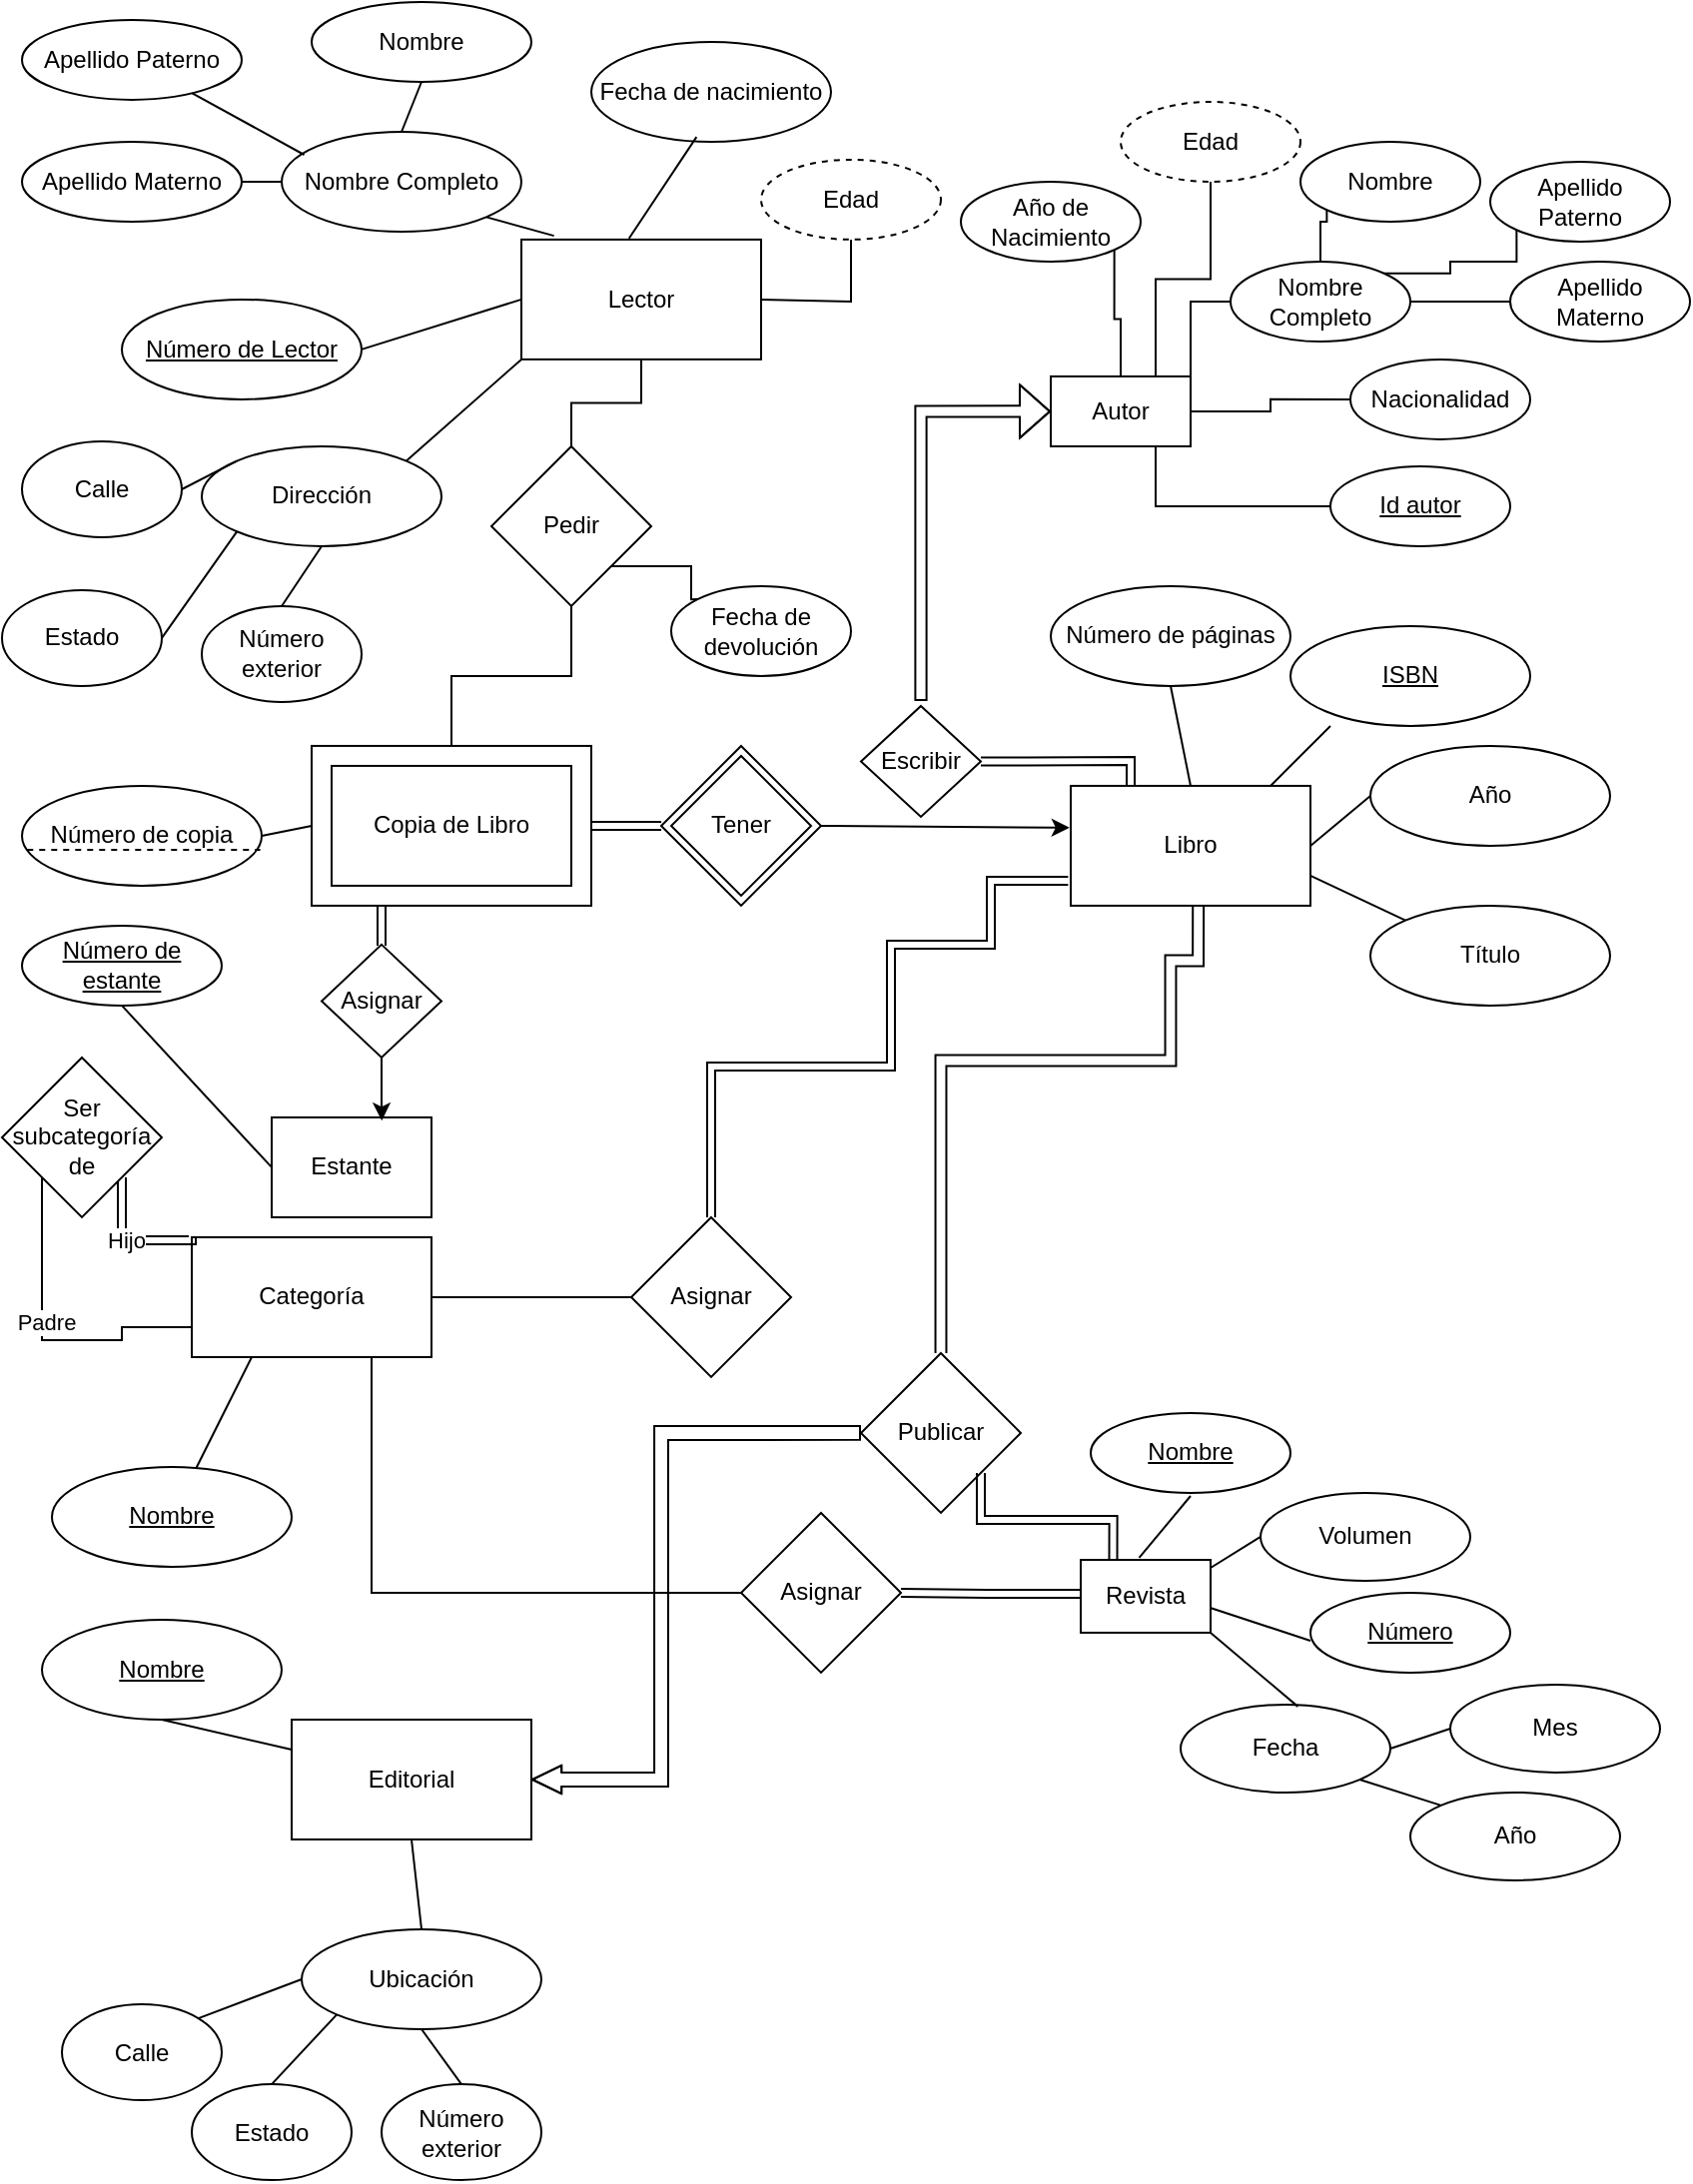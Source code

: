 <mxfile version="24.7.10">
  <diagram name="Page-1" id="eqq6CvEaXlRUar0ok19Y">
    <mxGraphModel grid="1" page="1" gridSize="10" guides="1" tooltips="1" connect="1" arrows="1" fold="1" pageScale="1" pageWidth="850" pageHeight="1100" background="none" math="0" shadow="0">
      <root>
        <mxCell id="0" />
        <mxCell id="1" parent="0" />
        <mxCell id="QWLUl-Ayc574_Iat3-mf-1" value="" style="rounded=0;whiteSpace=wrap;html=1;" vertex="1" parent="1">
          <mxGeometry x="155" y="372.47" width="140" height="80" as="geometry" />
        </mxCell>
        <mxCell id="UNGKWyFu4V4kKL_8pKXb-1" value="Copia de Libro" style="rounded=0;whiteSpace=wrap;html=1;" vertex="1" parent="1">
          <mxGeometry x="165" y="382.47" width="120" height="60" as="geometry" />
        </mxCell>
        <mxCell id="UNGKWyFu4V4kKL_8pKXb-2" value="Número de copia" style="ellipse;whiteSpace=wrap;html=1;" vertex="1" parent="1">
          <mxGeometry x="10" y="392.47" width="120" height="50" as="geometry" />
        </mxCell>
        <mxCell id="UNGKWyFu4V4kKL_8pKXb-4" value="Libro" style="rounded=0;whiteSpace=wrap;html=1;" vertex="1" parent="1">
          <mxGeometry x="535" y="392.47" width="120" height="60" as="geometry" />
        </mxCell>
        <mxCell id="UNGKWyFu4V4kKL_8pKXb-5" value="&lt;u&gt;ISBN&lt;/u&gt;" style="ellipse;whiteSpace=wrap;html=1;" vertex="1" parent="1">
          <mxGeometry x="645" y="312.47" width="120" height="50" as="geometry" />
        </mxCell>
        <mxCell id="UNGKWyFu4V4kKL_8pKXb-6" value="Año" style="ellipse;whiteSpace=wrap;html=1;" vertex="1" parent="1">
          <mxGeometry x="685" y="372.47" width="120" height="50" as="geometry" />
        </mxCell>
        <mxCell id="UNGKWyFu4V4kKL_8pKXb-7" value="Título" style="ellipse;whiteSpace=wrap;html=1;" vertex="1" parent="1">
          <mxGeometry x="685" y="452.47" width="120" height="50" as="geometry" />
        </mxCell>
        <mxCell id="QWLUl-Ayc574_Iat3-mf-25" style="edgeStyle=orthogonalEdgeStyle;rounded=0;orthogonalLoop=1;jettySize=auto;html=1;entryX=0;entryY=1;entryDx=0;entryDy=0;endArrow=none;endFill=0;" edge="1" parent="1" source="UNGKWyFu4V4kKL_8pKXb-8" target="QWLUl-Ayc574_Iat3-mf-17">
          <mxGeometry relative="1" as="geometry" />
        </mxCell>
        <mxCell id="QWLUl-Ayc574_Iat3-mf-26" style="edgeStyle=orthogonalEdgeStyle;rounded=0;orthogonalLoop=1;jettySize=auto;html=1;exitX=1;exitY=0;exitDx=0;exitDy=0;entryX=0;entryY=1;entryDx=0;entryDy=0;endArrow=none;endFill=0;" edge="1" parent="1" source="UNGKWyFu4V4kKL_8pKXb-8" target="QWLUl-Ayc574_Iat3-mf-18">
          <mxGeometry relative="1" as="geometry">
            <Array as="points">
              <mxPoint x="725" y="136" />
              <mxPoint x="725" y="130" />
              <mxPoint x="758" y="130" />
            </Array>
          </mxGeometry>
        </mxCell>
        <mxCell id="QWLUl-Ayc574_Iat3-mf-27" style="edgeStyle=orthogonalEdgeStyle;rounded=0;orthogonalLoop=1;jettySize=auto;html=1;entryX=0;entryY=0.5;entryDx=0;entryDy=0;endArrow=none;endFill=0;" edge="1" parent="1" source="UNGKWyFu4V4kKL_8pKXb-8" target="QWLUl-Ayc574_Iat3-mf-19">
          <mxGeometry relative="1" as="geometry" />
        </mxCell>
        <mxCell id="UNGKWyFu4V4kKL_8pKXb-8" value="Nombre Completo" style="ellipse;whiteSpace=wrap;html=1;" vertex="1" parent="1">
          <mxGeometry x="615" y="130" width="90" height="40" as="geometry" />
        </mxCell>
        <mxCell id="UNGKWyFu4V4kKL_8pKXb-9" value="Número de páginas" style="ellipse;whiteSpace=wrap;html=1;" vertex="1" parent="1">
          <mxGeometry x="525" y="292.47" width="120" height="50" as="geometry" />
        </mxCell>
        <mxCell id="UNGKWyFu4V4kKL_8pKXb-10" value="Editorial" style="rounded=0;whiteSpace=wrap;html=1;" vertex="1" parent="1">
          <mxGeometry x="145" y="860" width="120" height="60" as="geometry" />
        </mxCell>
        <mxCell id="UNGKWyFu4V4kKL_8pKXb-11" value="&lt;u&gt;Nombre&lt;/u&gt;" style="ellipse;whiteSpace=wrap;html=1;" vertex="1" parent="1">
          <mxGeometry x="20" y="810" width="120" height="50" as="geometry" />
        </mxCell>
        <mxCell id="UNGKWyFu4V4kKL_8pKXb-12" value="Ubicación" style="ellipse;whiteSpace=wrap;html=1;" vertex="1" parent="1">
          <mxGeometry x="150" y="965" width="120" height="50" as="geometry" />
        </mxCell>
        <mxCell id="UNGKWyFu4V4kKL_8pKXb-56" style="edgeStyle=orthogonalEdgeStyle;rounded=0;orthogonalLoop=1;jettySize=auto;html=1;exitX=0;exitY=0.75;exitDx=0;exitDy=0;entryX=0;entryY=0.5;entryDx=0;entryDy=0;endArrow=none;endFill=0;" edge="1" parent="1" source="UNGKWyFu4V4kKL_8pKXb-13" target="UNGKWyFu4V4kKL_8pKXb-55">
          <mxGeometry relative="1" as="geometry">
            <Array as="points">
              <mxPoint x="60" y="664" />
              <mxPoint x="60" y="670" />
              <mxPoint x="20" y="670" />
            </Array>
          </mxGeometry>
        </mxCell>
        <mxCell id="QWLUl-Ayc574_Iat3-mf-9" value="Padre" style="edgeLabel;html=1;align=center;verticalAlign=middle;resizable=0;points=[];" vertex="1" connectable="0" parent="UNGKWyFu4V4kKL_8pKXb-56">
          <mxGeometry x="-0.108" y="-2" relative="1" as="geometry">
            <mxPoint as="offset" />
          </mxGeometry>
        </mxCell>
        <mxCell id="UNGKWyFu4V4kKL_8pKXb-13" value="Categoría" style="rounded=0;whiteSpace=wrap;html=1;" vertex="1" parent="1">
          <mxGeometry x="95" y="618.47" width="120" height="60" as="geometry" />
        </mxCell>
        <mxCell id="UNGKWyFu4V4kKL_8pKXb-14" value="&lt;u&gt;Nombre&lt;/u&gt;" style="ellipse;whiteSpace=wrap;html=1;" vertex="1" parent="1">
          <mxGeometry x="25" y="733.47" width="120" height="50" as="geometry" />
        </mxCell>
        <mxCell id="z_xALvUNrMrz4wWfGsfW-24" style="edgeStyle=orthogonalEdgeStyle;rounded=0;orthogonalLoop=1;jettySize=auto;html=1;entryX=0.5;entryY=0;entryDx=0;entryDy=0;endArrow=none;endFill=0;" edge="1" parent="1" source="UNGKWyFu4V4kKL_8pKXb-15" target="UNGKWyFu4V4kKL_8pKXb-58">
          <mxGeometry relative="1" as="geometry" />
        </mxCell>
        <mxCell id="UNGKWyFu4V4kKL_8pKXb-15" value="Lector" style="rounded=0;whiteSpace=wrap;html=1;" vertex="1" parent="1">
          <mxGeometry x="260" y="118.94" width="120" height="60" as="geometry" />
        </mxCell>
        <mxCell id="UNGKWyFu4V4kKL_8pKXb-16" value="Nombre Completo" style="ellipse;whiteSpace=wrap;html=1;" vertex="1" parent="1">
          <mxGeometry x="140" y="65.0" width="120" height="50" as="geometry" />
        </mxCell>
        <mxCell id="UNGKWyFu4V4kKL_8pKXb-17" value="Nombre" style="ellipse;whiteSpace=wrap;html=1;" vertex="1" parent="1">
          <mxGeometry x="155" y="5.329e-14" width="110" height="40" as="geometry" />
        </mxCell>
        <mxCell id="UNGKWyFu4V4kKL_8pKXb-18" value="Apellido Paterno" style="ellipse;whiteSpace=wrap;html=1;" vertex="1" parent="1">
          <mxGeometry x="10" y="8.94" width="110" height="40" as="geometry" />
        </mxCell>
        <mxCell id="UNGKWyFu4V4kKL_8pKXb-19" value="Apellido Materno" style="ellipse;whiteSpace=wrap;html=1;" vertex="1" parent="1">
          <mxGeometry x="10" y="70.0" width="110" height="40" as="geometry" />
        </mxCell>
        <mxCell id="UNGKWyFu4V4kKL_8pKXb-20" value="Dirección" style="ellipse;whiteSpace=wrap;html=1;" vertex="1" parent="1">
          <mxGeometry x="100" y="222.47" width="120" height="50" as="geometry" />
        </mxCell>
        <mxCell id="UNGKWyFu4V4kKL_8pKXb-21" value="Fecha de nacimiento" style="ellipse;whiteSpace=wrap;html=1;" vertex="1" parent="1">
          <mxGeometry x="295" y="20.0" width="120" height="50" as="geometry" />
        </mxCell>
        <mxCell id="UNGKWyFu4V4kKL_8pKXb-22" value="&lt;u&gt;Número de Lector&lt;/u&gt;" style="ellipse;whiteSpace=wrap;html=1;" vertex="1" parent="1">
          <mxGeometry x="60" y="148.94" width="120" height="50" as="geometry" />
        </mxCell>
        <mxCell id="UNGKWyFu4V4kKL_8pKXb-24" value="" style="endArrow=none;html=1;rounded=0;exitX=0;exitY=0.5;exitDx=0;exitDy=0;entryX=1;entryY=0.5;entryDx=0;entryDy=0;" edge="1" parent="1" source="QWLUl-Ayc574_Iat3-mf-1" target="UNGKWyFu4V4kKL_8pKXb-2">
          <mxGeometry width="50" height="50" relative="1" as="geometry">
            <mxPoint x="85" y="452.47" as="sourcePoint" />
            <mxPoint x="95" y="372.47" as="targetPoint" />
          </mxGeometry>
        </mxCell>
        <mxCell id="UNGKWyFu4V4kKL_8pKXb-25" value="" style="endArrow=none;html=1;rounded=0;entryX=0.5;entryY=1;entryDx=0;entryDy=0;exitX=0;exitY=0.25;exitDx=0;exitDy=0;" edge="1" parent="1" source="UNGKWyFu4V4kKL_8pKXb-10" target="UNGKWyFu4V4kKL_8pKXb-11">
          <mxGeometry width="50" height="50" relative="1" as="geometry">
            <mxPoint x="190" y="830" as="sourcePoint" />
            <mxPoint x="240" y="780" as="targetPoint" />
          </mxGeometry>
        </mxCell>
        <mxCell id="UNGKWyFu4V4kKL_8pKXb-26" value="" style="endArrow=none;html=1;rounded=0;exitX=0.5;exitY=1;exitDx=0;exitDy=0;entryX=0.5;entryY=0;entryDx=0;entryDy=0;" edge="1" parent="1" source="UNGKWyFu4V4kKL_8pKXb-10" target="UNGKWyFu4V4kKL_8pKXb-12">
          <mxGeometry width="50" height="50" relative="1" as="geometry">
            <mxPoint x="100" y="860" as="sourcePoint" />
            <mxPoint x="275" y="870" as="targetPoint" />
          </mxGeometry>
        </mxCell>
        <mxCell id="UNGKWyFu4V4kKL_8pKXb-27" value="" style="endArrow=none;html=1;rounded=0;entryX=0.136;entryY=-0.031;entryDx=0;entryDy=0;entryPerimeter=0;exitX=1;exitY=1;exitDx=0;exitDy=0;" edge="1" parent="1" source="UNGKWyFu4V4kKL_8pKXb-16" target="UNGKWyFu4V4kKL_8pKXb-15">
          <mxGeometry width="50" height="50" relative="1" as="geometry">
            <mxPoint x="220" y="138.94" as="sourcePoint" />
            <mxPoint x="270" y="88.94" as="targetPoint" />
          </mxGeometry>
        </mxCell>
        <mxCell id="UNGKWyFu4V4kKL_8pKXb-28" value="" style="endArrow=none;html=1;rounded=0;entryX=0;entryY=0.5;entryDx=0;entryDy=0;exitX=1;exitY=0.5;exitDx=0;exitDy=0;" edge="1" parent="1" source="UNGKWyFu4V4kKL_8pKXb-22" target="UNGKWyFu4V4kKL_8pKXb-15">
          <mxGeometry width="50" height="50" relative="1" as="geometry">
            <mxPoint x="190" y="188.94" as="sourcePoint" />
            <mxPoint x="240" y="138.94" as="targetPoint" />
          </mxGeometry>
        </mxCell>
        <mxCell id="UNGKWyFu4V4kKL_8pKXb-29" value="" style="endArrow=none;html=1;rounded=0;entryX=0;entryY=1;entryDx=0;entryDy=0;exitX=1;exitY=0;exitDx=0;exitDy=0;" edge="1" parent="1" target="UNGKWyFu4V4kKL_8pKXb-15" source="UNGKWyFu4V4kKL_8pKXb-20">
          <mxGeometry width="50" height="50" relative="1" as="geometry">
            <mxPoint x="190" y="248.94" as="sourcePoint" />
            <mxPoint x="240" y="198.94" as="targetPoint" />
          </mxGeometry>
        </mxCell>
        <mxCell id="UNGKWyFu4V4kKL_8pKXb-30" value="" style="endArrow=none;html=1;rounded=0;entryX=0.449;entryY=-0.009;entryDx=0;entryDy=0;exitX=0.439;exitY=0.951;exitDx=0;exitDy=0;exitPerimeter=0;entryPerimeter=0;" edge="1" parent="1" source="UNGKWyFu4V4kKL_8pKXb-21" target="UNGKWyFu4V4kKL_8pKXb-15">
          <mxGeometry width="50" height="50" relative="1" as="geometry">
            <mxPoint x="320" y="258.94" as="sourcePoint" />
            <mxPoint x="370" y="208.94" as="targetPoint" />
          </mxGeometry>
        </mxCell>
        <mxCell id="UNGKWyFu4V4kKL_8pKXb-31" value="" style="endArrow=none;html=1;rounded=0;entryX=0.5;entryY=1;entryDx=0;entryDy=0;exitX=0.5;exitY=0;exitDx=0;exitDy=0;" edge="1" parent="1" target="UNGKWyFu4V4kKL_8pKXb-17" source="UNGKWyFu4V4kKL_8pKXb-16">
          <mxGeometry width="50" height="50" relative="1" as="geometry">
            <mxPoint x="200" y="39" as="sourcePoint" />
            <mxPoint x="250" y="-11.06" as="targetPoint" />
          </mxGeometry>
        </mxCell>
        <mxCell id="UNGKWyFu4V4kKL_8pKXb-32" value="" style="endArrow=none;html=1;rounded=0;entryX=0.094;entryY=0.23;entryDx=0;entryDy=0;entryPerimeter=0;" edge="1" parent="1" source="UNGKWyFu4V4kKL_8pKXb-18" target="UNGKWyFu4V4kKL_8pKXb-16">
          <mxGeometry width="50" height="50" relative="1" as="geometry">
            <mxPoint x="100" y="88.94" as="sourcePoint" />
            <mxPoint x="150" y="38.94" as="targetPoint" />
          </mxGeometry>
        </mxCell>
        <mxCell id="UNGKWyFu4V4kKL_8pKXb-33" value="" style="endArrow=none;html=1;rounded=0;entryX=0;entryY=0.5;entryDx=0;entryDy=0;exitX=1;exitY=0.5;exitDx=0;exitDy=0;" edge="1" parent="1" target="UNGKWyFu4V4kKL_8pKXb-16" source="UNGKWyFu4V4kKL_8pKXb-19">
          <mxGeometry width="50" height="50" relative="1" as="geometry">
            <mxPoint x="110" y="78.94" as="sourcePoint" />
            <mxPoint x="160" y="28.94" as="targetPoint" />
          </mxGeometry>
        </mxCell>
        <mxCell id="UNGKWyFu4V4kKL_8pKXb-34" value="" style="endArrow=none;html=1;rounded=0;entryX=0.5;entryY=1;entryDx=0;entryDy=0;" edge="1" parent="1" target="UNGKWyFu4V4kKL_8pKXb-9">
          <mxGeometry width="50" height="50" relative="1" as="geometry">
            <mxPoint x="595" y="392.47" as="sourcePoint" />
            <mxPoint x="645" y="342.47" as="targetPoint" />
          </mxGeometry>
        </mxCell>
        <mxCell id="UNGKWyFu4V4kKL_8pKXb-35" value="" style="endArrow=none;html=1;rounded=0;" edge="1" parent="1">
          <mxGeometry width="50" height="50" relative="1" as="geometry">
            <mxPoint x="635" y="392.47" as="sourcePoint" />
            <mxPoint x="665" y="362.47" as="targetPoint" />
          </mxGeometry>
        </mxCell>
        <mxCell id="UNGKWyFu4V4kKL_8pKXb-37" value="" style="endArrow=none;html=1;rounded=0;entryX=0;entryY=0.5;entryDx=0;entryDy=0;" edge="1" parent="1" target="UNGKWyFu4V4kKL_8pKXb-6">
          <mxGeometry width="50" height="50" relative="1" as="geometry">
            <mxPoint x="655" y="422.47" as="sourcePoint" />
            <mxPoint x="705" y="372.47" as="targetPoint" />
          </mxGeometry>
        </mxCell>
        <mxCell id="UNGKWyFu4V4kKL_8pKXb-39" value="" style="endArrow=none;html=1;rounded=0;entryX=1;entryY=0.75;entryDx=0;entryDy=0;exitX=0;exitY=0;exitDx=0;exitDy=0;" edge="1" parent="1" source="UNGKWyFu4V4kKL_8pKXb-7" target="UNGKWyFu4V4kKL_8pKXb-4">
          <mxGeometry width="50" height="50" relative="1" as="geometry">
            <mxPoint x="635" y="542.47" as="sourcePoint" />
            <mxPoint x="685" y="492.47" as="targetPoint" />
          </mxGeometry>
        </mxCell>
        <mxCell id="UNGKWyFu4V4kKL_8pKXb-40" value="" style="endArrow=none;html=1;rounded=0;entryX=0.25;entryY=1;entryDx=0;entryDy=0;" edge="1" parent="1" source="UNGKWyFu4V4kKL_8pKXb-14" target="UNGKWyFu4V4kKL_8pKXb-13">
          <mxGeometry width="50" height="50" relative="1" as="geometry">
            <mxPoint x="195" y="718.47" as="sourcePoint" />
            <mxPoint x="245" y="668.47" as="targetPoint" />
          </mxGeometry>
        </mxCell>
        <mxCell id="UNGKWyFu4V4kKL_8pKXb-53" style="edgeStyle=orthogonalEdgeStyle;rounded=0;orthogonalLoop=1;jettySize=auto;html=1;entryX=1;entryY=0.5;entryDx=0;entryDy=0;endArrow=none;endFill=0;shape=link;" edge="1" parent="1" source="UNGKWyFu4V4kKL_8pKXb-43" target="QWLUl-Ayc574_Iat3-mf-1">
          <mxGeometry relative="1" as="geometry" />
        </mxCell>
        <mxCell id="UNGKWyFu4V4kKL_8pKXb-54" style="edgeStyle=orthogonalEdgeStyle;rounded=0;orthogonalLoop=1;jettySize=auto;html=1;entryX=-0.005;entryY=0.349;entryDx=0;entryDy=0;exitX=1;exitY=0.5;exitDx=0;exitDy=0;entryPerimeter=0;" edge="1" parent="1" source="UNGKWyFu4V4kKL_8pKXb-43" target="UNGKWyFu4V4kKL_8pKXb-4">
          <mxGeometry relative="1" as="geometry">
            <Array as="points">
              <mxPoint x="415" y="413" />
              <mxPoint x="534" y="413" />
            </Array>
            <mxPoint x="415" y="412.47" as="sourcePoint" />
          </mxGeometry>
        </mxCell>
        <mxCell id="UNGKWyFu4V4kKL_8pKXb-43" value="Tener" style="rhombus;whiteSpace=wrap;html=1;" vertex="1" parent="1">
          <mxGeometry x="330" y="372.47" width="80" height="80" as="geometry" />
        </mxCell>
        <mxCell id="UNGKWyFu4V4kKL_8pKXb-48" style="edgeStyle=orthogonalEdgeStyle;rounded=0;orthogonalLoop=1;jettySize=auto;html=1;endArrow=classic;endFill=1;shape=flexArrow;width=6.933;endSize=4.533;entryX=1;entryY=0.5;entryDx=0;entryDy=0;endWidth=6.267;exitX=0;exitY=0.5;exitDx=0;exitDy=0;" edge="1" parent="1" source="UNGKWyFu4V4kKL_8pKXb-45" target="UNGKWyFu4V4kKL_8pKXb-10">
          <mxGeometry relative="1" as="geometry">
            <Array as="points">
              <mxPoint x="330" y="717" />
              <mxPoint x="330" y="890" />
            </Array>
            <mxPoint x="470" y="860" as="sourcePoint" />
            <mxPoint x="250" y="790" as="targetPoint" />
          </mxGeometry>
        </mxCell>
        <mxCell id="UNGKWyFu4V4kKL_8pKXb-45" value="Publicar" style="rhombus;whiteSpace=wrap;html=1;" vertex="1" parent="1">
          <mxGeometry x="430" y="676.47" width="80" height="80" as="geometry" />
        </mxCell>
        <mxCell id="UNGKWyFu4V4kKL_8pKXb-47" style="edgeStyle=orthogonalEdgeStyle;rounded=0;orthogonalLoop=1;jettySize=auto;html=1;exitX=0.5;exitY=0;exitDx=0;exitDy=0;endArrow=none;endFill=0;shape=link;width=5.455;entryX=0.532;entryY=0.992;entryDx=0;entryDy=0;entryPerimeter=0;" edge="1" parent="1" source="UNGKWyFu4V4kKL_8pKXb-45" target="UNGKWyFu4V4kKL_8pKXb-4">
          <mxGeometry relative="1" as="geometry">
            <Array as="points">
              <mxPoint x="470" y="530" />
              <mxPoint x="585" y="530" />
              <mxPoint x="585" y="480" />
              <mxPoint x="599" y="480" />
            </Array>
            <mxPoint x="590" y="500" as="targetPoint" />
          </mxGeometry>
        </mxCell>
        <mxCell id="UNGKWyFu4V4kKL_8pKXb-51" style="edgeStyle=orthogonalEdgeStyle;rounded=0;orthogonalLoop=1;jettySize=auto;html=1;entryX=1;entryY=0.5;entryDx=0;entryDy=0;endArrow=none;endFill=0;" edge="1" parent="1" source="UNGKWyFu4V4kKL_8pKXb-49" target="UNGKWyFu4V4kKL_8pKXb-13">
          <mxGeometry relative="1" as="geometry" />
        </mxCell>
        <mxCell id="UNGKWyFu4V4kKL_8pKXb-52" style="edgeStyle=orthogonalEdgeStyle;rounded=0;orthogonalLoop=1;jettySize=auto;html=1;entryX=-0.011;entryY=0.784;entryDx=0;entryDy=0;entryPerimeter=0;endArrow=none;endFill=0;shape=link;" edge="1" parent="1" source="UNGKWyFu4V4kKL_8pKXb-49" target="UNGKWyFu4V4kKL_8pKXb-4">
          <mxGeometry relative="1" as="geometry">
            <Array as="points">
              <mxPoint x="445" y="533" />
              <mxPoint x="445" y="472" />
              <mxPoint x="495" y="472" />
              <mxPoint x="495" y="440" />
              <mxPoint x="534" y="440" />
            </Array>
            <mxPoint x="525" y="412.47" as="targetPoint" />
          </mxGeometry>
        </mxCell>
        <mxCell id="UNGKWyFu4V4kKL_8pKXb-49" value="Asignar" style="rhombus;whiteSpace=wrap;html=1;" vertex="1" parent="1">
          <mxGeometry x="315" y="608.47" width="80" height="80" as="geometry" />
        </mxCell>
        <mxCell id="UNGKWyFu4V4kKL_8pKXb-57" value="Hijo" style="edgeStyle=orthogonalEdgeStyle;rounded=0;orthogonalLoop=1;jettySize=auto;html=1;entryX=0;entryY=0;entryDx=0;entryDy=0;endArrow=none;endFill=0;shape=link;" edge="1" parent="1" source="UNGKWyFu4V4kKL_8pKXb-55" target="UNGKWyFu4V4kKL_8pKXb-13">
          <mxGeometry relative="1" as="geometry">
            <Array as="points">
              <mxPoint x="60" y="620" />
              <mxPoint x="95" y="620" />
            </Array>
          </mxGeometry>
        </mxCell>
        <mxCell id="UNGKWyFu4V4kKL_8pKXb-55" value="Ser subcategoría de" style="rhombus;whiteSpace=wrap;html=1;" vertex="1" parent="1">
          <mxGeometry y="528.47" width="80" height="80" as="geometry" />
        </mxCell>
        <mxCell id="z_xALvUNrMrz4wWfGsfW-25" style="edgeStyle=orthogonalEdgeStyle;rounded=0;orthogonalLoop=1;jettySize=auto;html=1;entryX=0.5;entryY=0;entryDx=0;entryDy=0;endArrow=none;endFill=0;" edge="1" parent="1" source="UNGKWyFu4V4kKL_8pKXb-58" target="QWLUl-Ayc574_Iat3-mf-1">
          <mxGeometry relative="1" as="geometry" />
        </mxCell>
        <mxCell id="UNGKWyFu4V4kKL_8pKXb-58" value="Pedir" style="rhombus;whiteSpace=wrap;html=1;" vertex="1" parent="1">
          <mxGeometry x="245" y="222.47" width="80" height="80" as="geometry" />
        </mxCell>
        <mxCell id="QWLUl-Ayc574_Iat3-mf-2" value="Tener" style="rhombus;whiteSpace=wrap;html=1;" vertex="1" parent="1">
          <mxGeometry x="335" y="377.47" width="70" height="70" as="geometry" />
        </mxCell>
        <mxCell id="QWLUl-Ayc574_Iat3-mf-3" value="Estante" style="rounded=0;whiteSpace=wrap;html=1;" vertex="1" parent="1">
          <mxGeometry x="135" y="558.47" width="80" height="50" as="geometry" />
        </mxCell>
        <mxCell id="z_xALvUNrMrz4wWfGsfW-23" style="edgeStyle=orthogonalEdgeStyle;rounded=0;orthogonalLoop=1;jettySize=auto;html=1;entryX=0.25;entryY=1;entryDx=0;entryDy=0;shape=link;" edge="1" parent="1" source="QWLUl-Ayc574_Iat3-mf-4" target="QWLUl-Ayc574_Iat3-mf-1">
          <mxGeometry relative="1" as="geometry" />
        </mxCell>
        <mxCell id="QWLUl-Ayc574_Iat3-mf-4" value="Asignar" style="rhombus;whiteSpace=wrap;html=1;" vertex="1" parent="1">
          <mxGeometry x="160" y="471.94" width="60" height="56.53" as="geometry" />
        </mxCell>
        <mxCell id="QWLUl-Ayc574_Iat3-mf-10" value="Fecha de devolución" style="ellipse;whiteSpace=wrap;html=1;" vertex="1" parent="1">
          <mxGeometry x="335" y="292.47" width="90" height="45" as="geometry" />
        </mxCell>
        <mxCell id="QWLUl-Ayc574_Iat3-mf-11" style="edgeStyle=orthogonalEdgeStyle;rounded=0;orthogonalLoop=1;jettySize=auto;html=1;exitX=1;exitY=1;exitDx=0;exitDy=0;entryX=0;entryY=0;entryDx=0;entryDy=0;endArrow=none;endFill=0;" edge="1" parent="1" source="UNGKWyFu4V4kKL_8pKXb-58" target="QWLUl-Ayc574_Iat3-mf-10">
          <mxGeometry relative="1" as="geometry" />
        </mxCell>
        <mxCell id="QWLUl-Ayc574_Iat3-mf-12" value="" style="endArrow=none;dashed=1;html=1;rounded=0;entryX=0.994;entryY=0.64;entryDx=0;entryDy=0;exitX=0.022;exitY=0.64;exitDx=0;exitDy=0;exitPerimeter=0;entryPerimeter=0;" edge="1" parent="1" source="UNGKWyFu4V4kKL_8pKXb-2" target="UNGKWyFu4V4kKL_8pKXb-2">
          <mxGeometry width="50" height="50" relative="1" as="geometry">
            <mxPoint x="45" y="372.47" as="sourcePoint" />
            <mxPoint x="95" y="322.47" as="targetPoint" />
          </mxGeometry>
        </mxCell>
        <mxCell id="QWLUl-Ayc574_Iat3-mf-21" style="edgeStyle=orthogonalEdgeStyle;rounded=0;orthogonalLoop=1;jettySize=auto;html=1;entryX=1;entryY=1;entryDx=0;entryDy=0;endArrow=none;endFill=0;" edge="1" parent="1" source="QWLUl-Ayc574_Iat3-mf-13" target="QWLUl-Ayc574_Iat3-mf-15">
          <mxGeometry relative="1" as="geometry" />
        </mxCell>
        <mxCell id="QWLUl-Ayc574_Iat3-mf-22" style="edgeStyle=orthogonalEdgeStyle;rounded=0;orthogonalLoop=1;jettySize=auto;html=1;entryX=0;entryY=0.5;entryDx=0;entryDy=0;endArrow=none;endFill=0;" edge="1" parent="1" source="QWLUl-Ayc574_Iat3-mf-13" target="QWLUl-Ayc574_Iat3-mf-14">
          <mxGeometry relative="1" as="geometry" />
        </mxCell>
        <mxCell id="QWLUl-Ayc574_Iat3-mf-23" style="edgeStyle=orthogonalEdgeStyle;rounded=0;orthogonalLoop=1;jettySize=auto;html=1;exitX=0.75;exitY=0;exitDx=0;exitDy=0;entryX=0.5;entryY=1;entryDx=0;entryDy=0;endArrow=none;endFill=0;" edge="1" parent="1" source="QWLUl-Ayc574_Iat3-mf-13" target="QWLUl-Ayc574_Iat3-mf-16">
          <mxGeometry relative="1" as="geometry" />
        </mxCell>
        <mxCell id="QWLUl-Ayc574_Iat3-mf-24" style="edgeStyle=orthogonalEdgeStyle;rounded=0;orthogonalLoop=1;jettySize=auto;html=1;exitX=1;exitY=0;exitDx=0;exitDy=0;entryX=0;entryY=0.5;entryDx=0;entryDy=0;endArrow=none;endFill=0;" edge="1" parent="1" source="QWLUl-Ayc574_Iat3-mf-13" target="UNGKWyFu4V4kKL_8pKXb-8">
          <mxGeometry relative="1" as="geometry" />
        </mxCell>
        <mxCell id="QWLUl-Ayc574_Iat3-mf-13" value="Autor" style="rounded=0;whiteSpace=wrap;html=1;" vertex="1" parent="1">
          <mxGeometry x="525" y="187.47" width="70" height="35" as="geometry" />
        </mxCell>
        <mxCell id="QWLUl-Ayc574_Iat3-mf-14" value="Nacionalidad" style="ellipse;whiteSpace=wrap;html=1;" vertex="1" parent="1">
          <mxGeometry x="675" y="178.94" width="90" height="40" as="geometry" />
        </mxCell>
        <mxCell id="QWLUl-Ayc574_Iat3-mf-15" value="Año de Nacimiento" style="ellipse;whiteSpace=wrap;html=1;" vertex="1" parent="1">
          <mxGeometry x="480" y="90" width="90" height="40" as="geometry" />
        </mxCell>
        <mxCell id="QWLUl-Ayc574_Iat3-mf-16" value="Edad" style="ellipse;whiteSpace=wrap;html=1;dashed=1;" vertex="1" parent="1">
          <mxGeometry x="560" y="50" width="90" height="40" as="geometry" />
        </mxCell>
        <mxCell id="QWLUl-Ayc574_Iat3-mf-17" value="Nombre" style="ellipse;whiteSpace=wrap;html=1;" vertex="1" parent="1">
          <mxGeometry x="650" y="70" width="90" height="40" as="geometry" />
        </mxCell>
        <mxCell id="QWLUl-Ayc574_Iat3-mf-18" value="Apellido Paterno" style="ellipse;whiteSpace=wrap;html=1;" vertex="1" parent="1">
          <mxGeometry x="745" y="80" width="90" height="40" as="geometry" />
        </mxCell>
        <mxCell id="QWLUl-Ayc574_Iat3-mf-19" value="Apellido Materno" style="ellipse;whiteSpace=wrap;html=1;" vertex="1" parent="1">
          <mxGeometry x="755" y="130" width="90" height="40" as="geometry" />
        </mxCell>
        <mxCell id="QWLUl-Ayc574_Iat3-mf-30" style="edgeStyle=orthogonalEdgeStyle;rounded=0;orthogonalLoop=1;jettySize=auto;html=1;entryX=0.25;entryY=0;entryDx=0;entryDy=0;endArrow=none;endFill=0;shape=link;" edge="1" parent="1" source="QWLUl-Ayc574_Iat3-mf-28" target="UNGKWyFu4V4kKL_8pKXb-4">
          <mxGeometry relative="1" as="geometry">
            <Array as="points">
              <mxPoint x="513" y="380" />
              <mxPoint x="565" y="380" />
            </Array>
          </mxGeometry>
        </mxCell>
        <mxCell id="QWLUl-Ayc574_Iat3-mf-28" value="Escribir" style="rhombus;whiteSpace=wrap;html=1;" vertex="1" parent="1">
          <mxGeometry x="430" y="352.47" width="60" height="55.53" as="geometry" />
        </mxCell>
        <mxCell id="uDJp7LK6BAgmov9QdYrh-1" value="Calle" style="ellipse;whiteSpace=wrap;html=1;" vertex="1" parent="1">
          <mxGeometry x="30" y="1002.53" width="80" height="48" as="geometry" />
        </mxCell>
        <mxCell id="uDJp7LK6BAgmov9QdYrh-2" value="Estado" style="ellipse;whiteSpace=wrap;html=1;" vertex="1" parent="1">
          <mxGeometry x="95" y="1042.53" width="80" height="48" as="geometry" />
        </mxCell>
        <mxCell id="uDJp7LK6BAgmov9QdYrh-3" value="Número exterior" style="ellipse;whiteSpace=wrap;html=1;" vertex="1" parent="1">
          <mxGeometry x="190" y="1042.53" width="80" height="48" as="geometry" />
        </mxCell>
        <mxCell id="uDJp7LK6BAgmov9QdYrh-4" value="Calle" style="ellipse;whiteSpace=wrap;html=1;" vertex="1" parent="1">
          <mxGeometry x="10" y="220.0" width="80" height="48" as="geometry" />
        </mxCell>
        <mxCell id="uDJp7LK6BAgmov9QdYrh-5" value="Estado" style="ellipse;whiteSpace=wrap;html=1;" vertex="1" parent="1">
          <mxGeometry y="294.47" width="80" height="48" as="geometry" />
        </mxCell>
        <mxCell id="uDJp7LK6BAgmov9QdYrh-6" value="Número exterior" style="ellipse;whiteSpace=wrap;html=1;" vertex="1" parent="1">
          <mxGeometry x="100" y="302.47" width="80" height="48" as="geometry" />
        </mxCell>
        <mxCell id="uDJp7LK6BAgmov9QdYrh-7" value="" style="endArrow=none;html=1;rounded=0;entryX=0;entryY=0;entryDx=0;entryDy=0;exitX=1;exitY=0.5;exitDx=0;exitDy=0;" edge="1" parent="1" source="uDJp7LK6BAgmov9QdYrh-4" target="UNGKWyFu4V4kKL_8pKXb-20">
          <mxGeometry width="50" height="50" relative="1" as="geometry">
            <mxPoint x="55" y="246.47" as="sourcePoint" />
            <mxPoint x="105" y="196.47" as="targetPoint" />
          </mxGeometry>
        </mxCell>
        <mxCell id="uDJp7LK6BAgmov9QdYrh-8" value="" style="endArrow=none;html=1;rounded=0;entryX=0;entryY=1;entryDx=0;entryDy=0;exitX=1;exitY=0.5;exitDx=0;exitDy=0;" edge="1" parent="1" source="uDJp7LK6BAgmov9QdYrh-5" target="UNGKWyFu4V4kKL_8pKXb-20">
          <mxGeometry width="50" height="50" relative="1" as="geometry">
            <mxPoint y="255.94" as="sourcePoint" />
            <mxPoint x="67" y="271.94" as="targetPoint" />
          </mxGeometry>
        </mxCell>
        <mxCell id="uDJp7LK6BAgmov9QdYrh-9" value="" style="endArrow=none;html=1;rounded=0;entryX=0.5;entryY=1;entryDx=0;entryDy=0;exitX=0.5;exitY=0;exitDx=0;exitDy=0;" edge="1" parent="1" source="uDJp7LK6BAgmov9QdYrh-6" target="UNGKWyFu4V4kKL_8pKXb-20">
          <mxGeometry width="50" height="50" relative="1" as="geometry">
            <mxPoint x="50" y="302.47" as="sourcePoint" />
            <mxPoint x="90" y="273.47" as="targetPoint" />
          </mxGeometry>
        </mxCell>
        <mxCell id="uDJp7LK6BAgmov9QdYrh-11" value="" style="endArrow=none;html=1;rounded=0;exitX=1;exitY=0;exitDx=0;exitDy=0;entryX=0;entryY=0.5;entryDx=0;entryDy=0;" edge="1" parent="1" source="uDJp7LK6BAgmov9QdYrh-1" target="UNGKWyFu4V4kKL_8pKXb-12">
          <mxGeometry width="50" height="50" relative="1" as="geometry">
            <mxPoint x="100" y="1032.53" as="sourcePoint" />
            <mxPoint x="150" y="982.53" as="targetPoint" />
          </mxGeometry>
        </mxCell>
        <mxCell id="uDJp7LK6BAgmov9QdYrh-12" value="" style="endArrow=none;html=1;rounded=0;exitX=0.5;exitY=0;exitDx=0;exitDy=0;entryX=0;entryY=1;entryDx=0;entryDy=0;" edge="1" parent="1" source="uDJp7LK6BAgmov9QdYrh-2" target="UNGKWyFu4V4kKL_8pKXb-12">
          <mxGeometry width="50" height="50" relative="1" as="geometry">
            <mxPoint x="108" y="1019.53" as="sourcePoint" />
            <mxPoint x="160" y="999.53" as="targetPoint" />
          </mxGeometry>
        </mxCell>
        <mxCell id="uDJp7LK6BAgmov9QdYrh-13" value="" style="endArrow=none;html=1;rounded=0;exitX=0.5;exitY=0;exitDx=0;exitDy=0;entryX=0.5;entryY=1;entryDx=0;entryDy=0;" edge="1" parent="1" source="uDJp7LK6BAgmov9QdYrh-3" target="UNGKWyFu4V4kKL_8pKXb-12">
          <mxGeometry width="50" height="50" relative="1" as="geometry">
            <mxPoint x="145" y="1052.53" as="sourcePoint" />
            <mxPoint x="177" y="1017.53" as="targetPoint" />
          </mxGeometry>
        </mxCell>
        <mxCell id="da417k7D7eE08MQxrB-j-3" value="Número de estante" style="ellipse;whiteSpace=wrap;html=1;align=center;fontStyle=4;" vertex="1" parent="1">
          <mxGeometry x="10" y="462.47" width="100" height="40" as="geometry" />
        </mxCell>
        <mxCell id="da417k7D7eE08MQxrB-j-4" value="" style="endArrow=none;html=1;rounded=0;exitX=0.5;exitY=1;exitDx=0;exitDy=0;entryX=0;entryY=0.5;entryDx=0;entryDy=0;" edge="1" parent="1" source="da417k7D7eE08MQxrB-j-3" target="QWLUl-Ayc574_Iat3-mf-3">
          <mxGeometry relative="1" as="geometry">
            <mxPoint x="70" y="200" as="sourcePoint" />
            <mxPoint x="180" y="550" as="targetPoint" />
          </mxGeometry>
        </mxCell>
        <mxCell id="da417k7D7eE08MQxrB-j-6" value="" style="endArrow=block;html=1;rounded=0;shape=flexArrow;entryX=0;entryY=0.5;entryDx=0;entryDy=0;width=5.6;endSize=4.668;" edge="1" parent="1" target="QWLUl-Ayc574_Iat3-mf-13">
          <mxGeometry relative="1" as="geometry">
            <mxPoint x="460" y="350" as="sourcePoint" />
            <mxPoint x="460" y="350" as="targetPoint" />
            <Array as="points">
              <mxPoint x="460" y="205" />
            </Array>
          </mxGeometry>
        </mxCell>
        <mxCell id="da417k7D7eE08MQxrB-j-12" value="Edad" style="ellipse;whiteSpace=wrap;html=1;dashed=1;" vertex="1" parent="1">
          <mxGeometry x="380" y="78.94" width="90" height="40" as="geometry" />
        </mxCell>
        <mxCell id="da417k7D7eE08MQxrB-j-13" value="" style="endArrow=none;html=1;rounded=0;exitX=1;exitY=0.5;exitDx=0;exitDy=0;entryX=0.5;entryY=1;entryDx=0;entryDy=0;" edge="1" parent="1" source="UNGKWyFu4V4kKL_8pKXb-15" target="da417k7D7eE08MQxrB-j-12">
          <mxGeometry relative="1" as="geometry">
            <mxPoint x="335" y="216.47" as="sourcePoint" />
            <mxPoint x="495" y="216.47" as="targetPoint" />
            <Array as="points">
              <mxPoint x="425" y="150" />
            </Array>
          </mxGeometry>
        </mxCell>
        <mxCell id="z_xALvUNrMrz4wWfGsfW-17" style="edgeStyle=orthogonalEdgeStyle;rounded=0;orthogonalLoop=1;jettySize=auto;html=1;entryX=1;entryY=0.5;entryDx=0;entryDy=0;shape=link;" edge="1" parent="1" source="z_xALvUNrMrz4wWfGsfW-1" target="z_xALvUNrMrz4wWfGsfW-16">
          <mxGeometry relative="1" as="geometry">
            <Array as="points">
              <mxPoint x="493" y="797" />
              <mxPoint x="450" y="796" />
            </Array>
          </mxGeometry>
        </mxCell>
        <mxCell id="z_xALvUNrMrz4wWfGsfW-27" style="edgeStyle=orthogonalEdgeStyle;rounded=0;orthogonalLoop=1;jettySize=auto;html=1;entryX=1;entryY=1;entryDx=0;entryDy=0;exitX=0.25;exitY=0;exitDx=0;exitDy=0;shape=link;" edge="1" parent="1" source="z_xALvUNrMrz4wWfGsfW-1" target="UNGKWyFu4V4kKL_8pKXb-45">
          <mxGeometry relative="1" as="geometry">
            <Array as="points">
              <mxPoint x="556" y="760" />
              <mxPoint x="490" y="760" />
            </Array>
          </mxGeometry>
        </mxCell>
        <mxCell id="z_xALvUNrMrz4wWfGsfW-1" value="Revista" style="rounded=0;whiteSpace=wrap;html=1;" vertex="1" parent="1">
          <mxGeometry x="540" y="780" width="65" height="36.47" as="geometry" />
        </mxCell>
        <mxCell id="z_xALvUNrMrz4wWfGsfW-3" value="Volumen" style="ellipse;whiteSpace=wrap;html=1;" vertex="1" parent="1">
          <mxGeometry x="630" y="746.47" width="105" height="44" as="geometry" />
        </mxCell>
        <mxCell id="z_xALvUNrMrz4wWfGsfW-5" value="Fecha" style="ellipse;whiteSpace=wrap;html=1;" vertex="1" parent="1">
          <mxGeometry x="590" y="852.47" width="105" height="44" as="geometry" />
        </mxCell>
        <mxCell id="z_xALvUNrMrz4wWfGsfW-6" value="Mes" style="ellipse;whiteSpace=wrap;html=1;" vertex="1" parent="1">
          <mxGeometry x="725" y="842.47" width="105" height="44" as="geometry" />
        </mxCell>
        <mxCell id="z_xALvUNrMrz4wWfGsfW-7" value="Año" style="ellipse;whiteSpace=wrap;html=1;" vertex="1" parent="1">
          <mxGeometry x="705" y="896.47" width="105" height="44" as="geometry" />
        </mxCell>
        <mxCell id="z_xALvUNrMrz4wWfGsfW-8" value="" style="endArrow=none;html=1;rounded=0;exitX=0.45;exitY=-0.028;exitDx=0;exitDy=0;exitPerimeter=0;entryX=0.5;entryY=1;entryDx=0;entryDy=0;" edge="1" parent="1" source="z_xALvUNrMrz4wWfGsfW-1">
          <mxGeometry width="50" height="50" relative="1" as="geometry">
            <mxPoint x="515" y="774" as="sourcePoint" />
            <mxPoint x="595" y="748" as="targetPoint" />
          </mxGeometry>
        </mxCell>
        <mxCell id="z_xALvUNrMrz4wWfGsfW-9" value="" style="endArrow=none;html=1;rounded=0;entryX=0;entryY=0.5;entryDx=0;entryDy=0;" edge="1" parent="1" target="z_xALvUNrMrz4wWfGsfW-3">
          <mxGeometry width="50" height="50" relative="1" as="geometry">
            <mxPoint x="605" y="784" as="sourcePoint" />
            <mxPoint x="633" y="754.97" as="targetPoint" />
          </mxGeometry>
        </mxCell>
        <mxCell id="z_xALvUNrMrz4wWfGsfW-10" value="" style="endArrow=none;html=1;rounded=0;entryX=0;entryY=0.5;entryDx=0;entryDy=0;exitX=1.003;exitY=0.662;exitDx=0;exitDy=0;exitPerimeter=0;" edge="1" parent="1" source="z_xALvUNrMrz4wWfGsfW-1">
          <mxGeometry width="50" height="50" relative="1" as="geometry">
            <mxPoint x="615" y="804.47" as="sourcePoint" />
            <mxPoint x="655" y="820.47" as="targetPoint" />
          </mxGeometry>
        </mxCell>
        <mxCell id="z_xALvUNrMrz4wWfGsfW-11" value="" style="endArrow=none;html=1;rounded=0;exitX=1;exitY=1;exitDx=0;exitDy=0;entryX=0.559;entryY=0.022;entryDx=0;entryDy=0;entryPerimeter=0;" edge="1" parent="1" source="z_xALvUNrMrz4wWfGsfW-1" target="z_xALvUNrMrz4wWfGsfW-5">
          <mxGeometry width="50" height="50" relative="1" as="geometry">
            <mxPoint x="615" y="813" as="sourcePoint" />
            <mxPoint x="645" y="854" as="targetPoint" />
          </mxGeometry>
        </mxCell>
        <mxCell id="z_xALvUNrMrz4wWfGsfW-12" value="" style="endArrow=none;html=1;rounded=0;entryX=0;entryY=0.5;entryDx=0;entryDy=0;exitX=1;exitY=0.5;exitDx=0;exitDy=0;" edge="1" parent="1" source="z_xALvUNrMrz4wWfGsfW-5" target="z_xALvUNrMrz4wWfGsfW-6">
          <mxGeometry width="50" height="50" relative="1" as="geometry">
            <mxPoint x="625" y="823" as="sourcePoint" />
            <mxPoint x="675" y="840" as="targetPoint" />
          </mxGeometry>
        </mxCell>
        <mxCell id="z_xALvUNrMrz4wWfGsfW-13" value="" style="endArrow=none;html=1;rounded=0;entryX=0;entryY=0;entryDx=0;entryDy=0;exitX=1;exitY=1;exitDx=0;exitDy=0;" edge="1" parent="1" source="z_xALvUNrMrz4wWfGsfW-5" target="z_xALvUNrMrz4wWfGsfW-7">
          <mxGeometry width="50" height="50" relative="1" as="geometry">
            <mxPoint x="705" y="884" as="sourcePoint" />
            <mxPoint x="735" y="874" as="targetPoint" />
          </mxGeometry>
        </mxCell>
        <mxCell id="z_xALvUNrMrz4wWfGsfW-18" style="edgeStyle=orthogonalEdgeStyle;rounded=0;orthogonalLoop=1;jettySize=auto;html=1;entryX=0.75;entryY=1;entryDx=0;entryDy=0;endArrow=none;endFill=0;" edge="1" parent="1" source="z_xALvUNrMrz4wWfGsfW-16" target="UNGKWyFu4V4kKL_8pKXb-13">
          <mxGeometry relative="1" as="geometry" />
        </mxCell>
        <mxCell id="z_xALvUNrMrz4wWfGsfW-16" value="Asignar" style="rhombus;whiteSpace=wrap;html=1;" vertex="1" parent="1">
          <mxGeometry x="370" y="756.47" width="80" height="80" as="geometry" />
        </mxCell>
        <mxCell id="z_xALvUNrMrz4wWfGsfW-21" style="edgeStyle=orthogonalEdgeStyle;rounded=0;orthogonalLoop=1;jettySize=auto;html=1;entryX=0.689;entryY=0.033;entryDx=0;entryDy=0;entryPerimeter=0;" edge="1" parent="1" source="QWLUl-Ayc574_Iat3-mf-4" target="QWLUl-Ayc574_Iat3-mf-3">
          <mxGeometry relative="1" as="geometry" />
        </mxCell>
        <mxCell id="8kkr5P8Qfh22A_CqcrJN-1" value="Nombre" style="ellipse;whiteSpace=wrap;html=1;align=center;fontStyle=4;" vertex="1" parent="1">
          <mxGeometry x="545" y="706.47" width="100" height="40" as="geometry" />
        </mxCell>
        <mxCell id="8kkr5P8Qfh22A_CqcrJN-2" value="Número" style="ellipse;whiteSpace=wrap;html=1;align=center;fontStyle=4;" vertex="1" parent="1">
          <mxGeometry x="655" y="796.47" width="100" height="40" as="geometry" />
        </mxCell>
        <mxCell id="z_xALvUNrMrz4wWfGsfW-28" value="&lt;u&gt;Id autor&lt;/u&gt;" style="ellipse;whiteSpace=wrap;html=1;" vertex="1" parent="1">
          <mxGeometry x="665" y="232.47" width="90" height="40" as="geometry" />
        </mxCell>
        <mxCell id="z_xALvUNrMrz4wWfGsfW-29" style="edgeStyle=orthogonalEdgeStyle;rounded=0;orthogonalLoop=1;jettySize=auto;html=1;entryX=0;entryY=0.5;entryDx=0;entryDy=0;endArrow=none;endFill=0;exitX=0.75;exitY=1;exitDx=0;exitDy=0;" edge="1" parent="1" source="QWLUl-Ayc574_Iat3-mf-13" target="z_xALvUNrMrz4wWfGsfW-28">
          <mxGeometry relative="1" as="geometry">
            <mxPoint x="605" y="215" as="sourcePoint" />
            <mxPoint x="685" y="209" as="targetPoint" />
          </mxGeometry>
        </mxCell>
      </root>
    </mxGraphModel>
  </diagram>
</mxfile>
